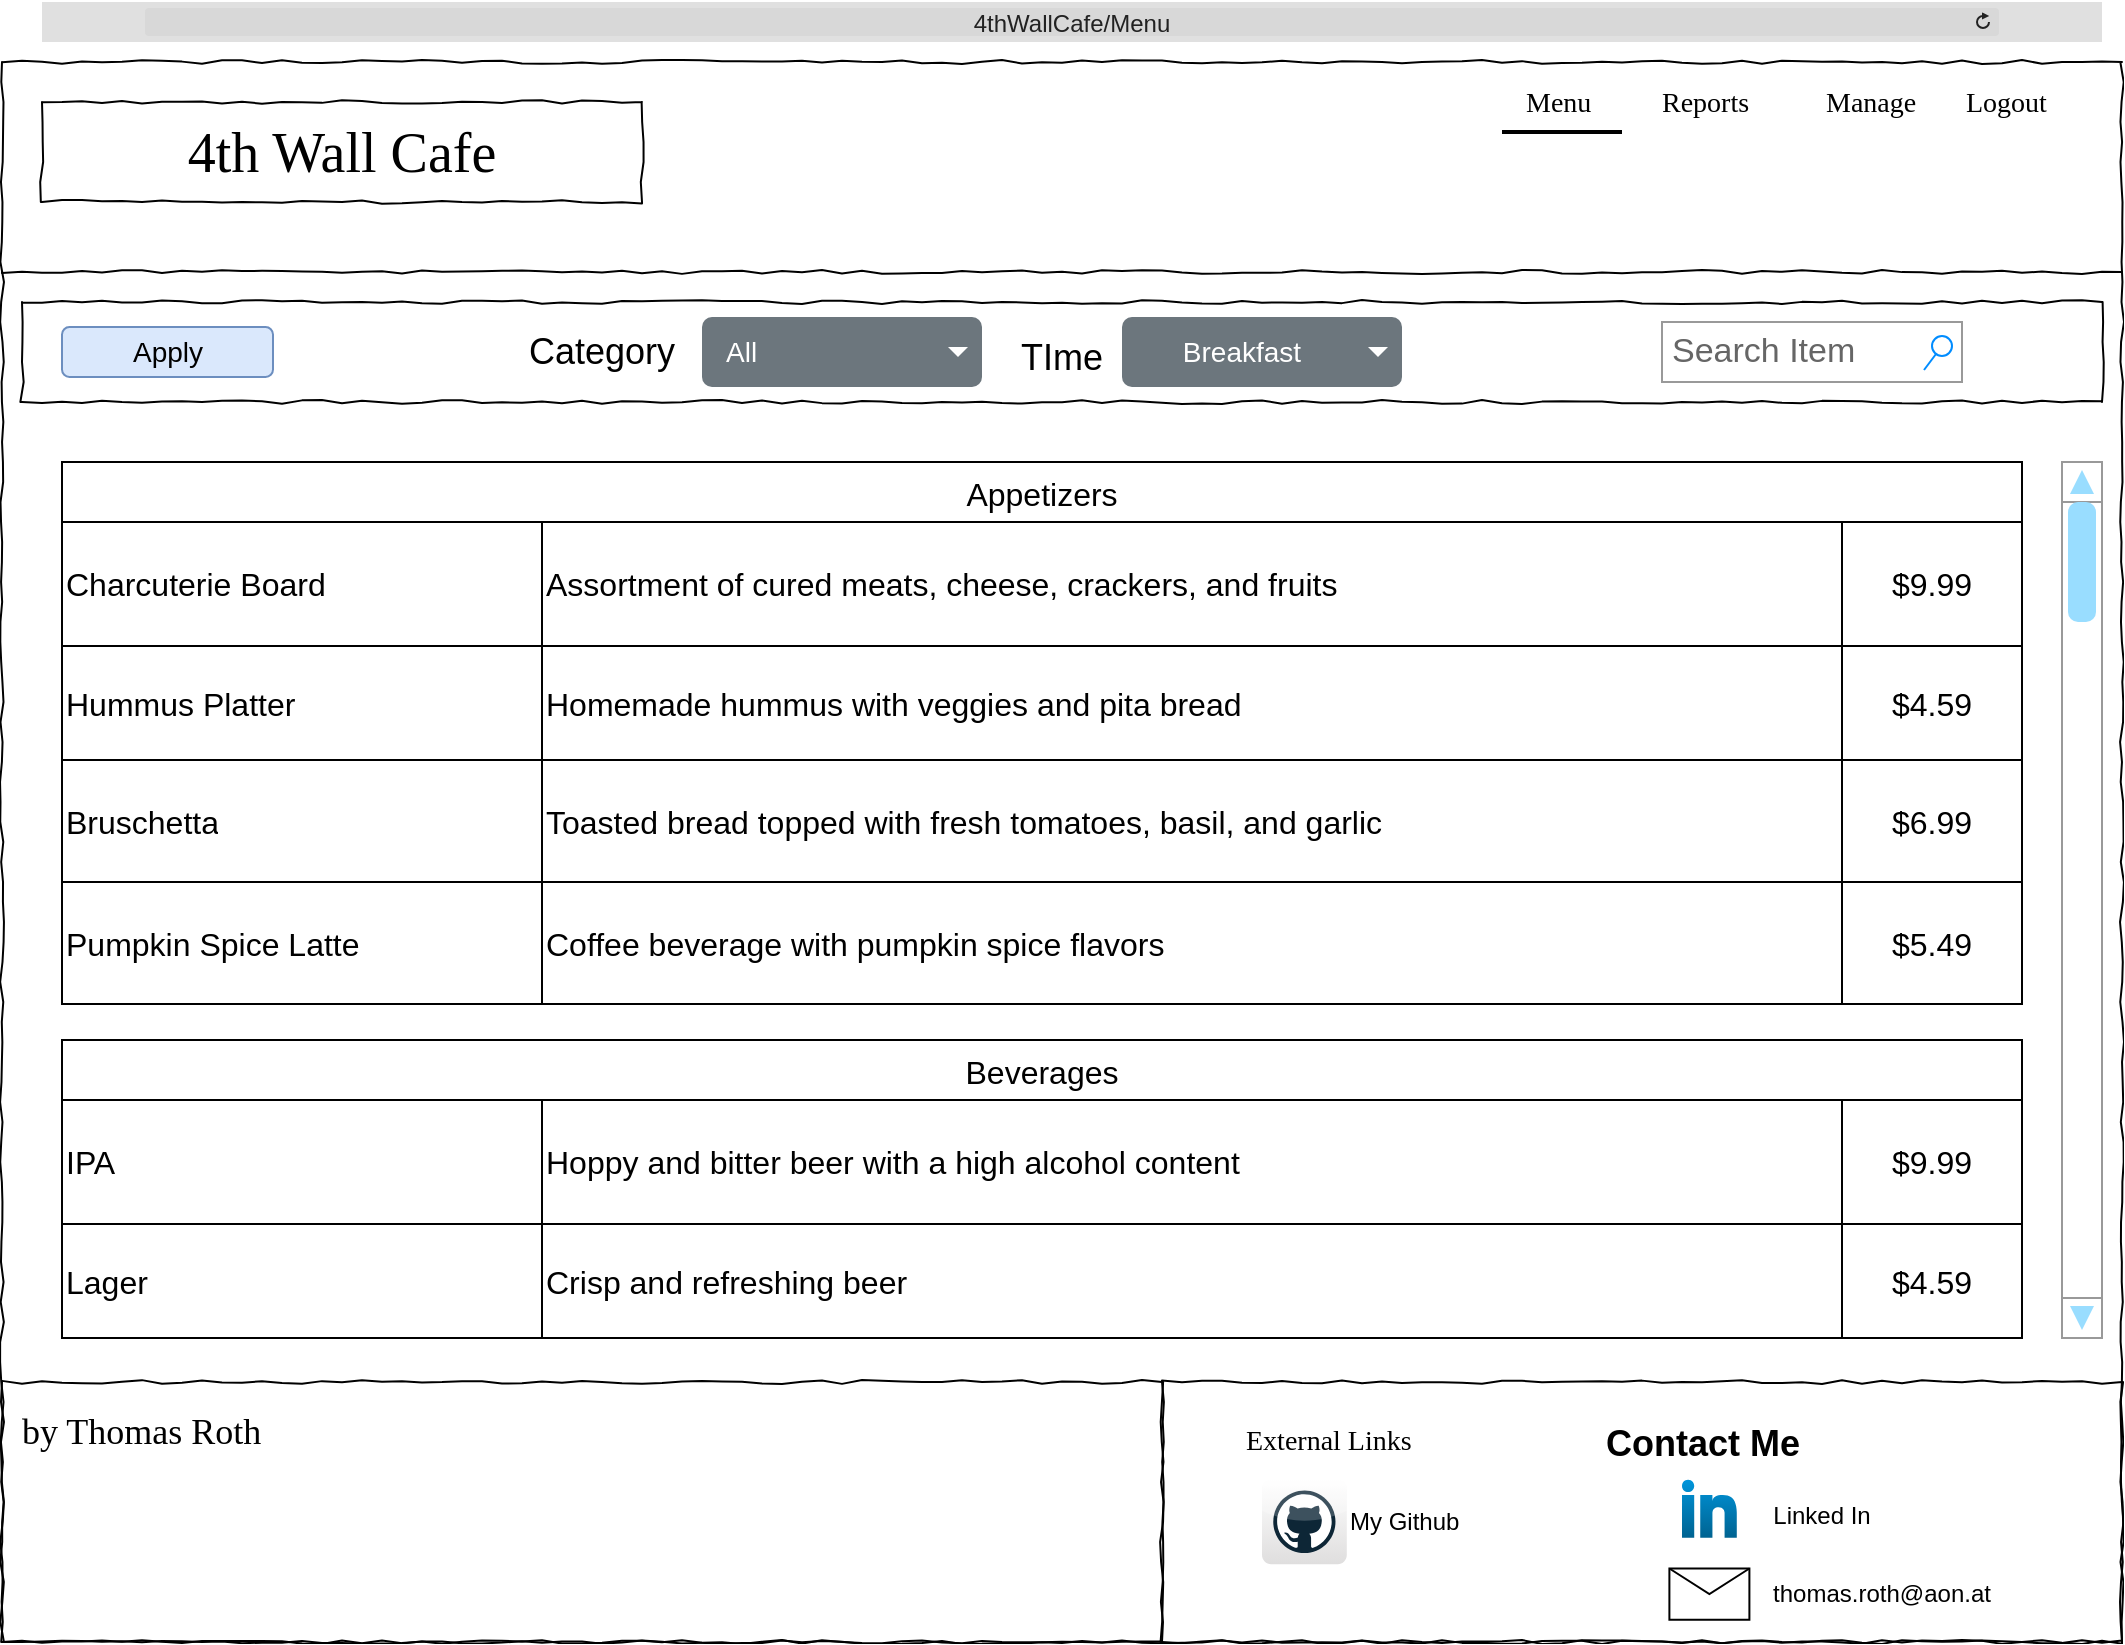 <mxfile version="25.0.1">
  <diagram name="Page-1" id="03018318-947c-dd8e-b7a3-06fadd420f32">
    <mxGraphModel dx="3354" dy="1258" grid="1" gridSize="10" guides="1" tooltips="1" connect="1" arrows="1" fold="1" page="1" pageScale="1" pageWidth="1100" pageHeight="850" background="none" math="0" shadow="0">
      <root>
        <mxCell id="0" />
        <mxCell id="1" parent="0" />
        <mxCell id="677b7b8949515195-1" value="" style="whiteSpace=wrap;html=1;rounded=0;shadow=0;labelBackgroundColor=none;strokeColor=#000000;strokeWidth=1;fillColor=none;fontFamily=Verdana;fontSize=12;fontColor=#000000;align=center;comic=1;" parent="1" vertex="1">
          <mxGeometry x="20" y="40" width="1060" height="790" as="geometry" />
        </mxCell>
        <mxCell id="677b7b8949515195-2" value="4th Wall Cafe" style="whiteSpace=wrap;html=1;rounded=0;shadow=0;labelBackgroundColor=none;strokeWidth=1;fontFamily=Verdana;fontSize=28;align=center;comic=1;" parent="1" vertex="1">
          <mxGeometry x="40" y="60" width="300" height="50" as="geometry" />
        </mxCell>
        <mxCell id="677b7b8949515195-4" value="Menu" style="text;html=1;points=[];align=left;verticalAlign=top;spacingTop=-4;fontSize=14;fontFamily=Verdana" parent="1" vertex="1">
          <mxGeometry x="780" y="50" width="60" height="20" as="geometry" />
        </mxCell>
        <mxCell id="677b7b8949515195-5" value="Reports" style="text;html=1;points=[];align=left;verticalAlign=top;spacingTop=-4;fontSize=14;fontFamily=Verdana" parent="1" vertex="1">
          <mxGeometry x="847.6" y="50" width="60" height="20" as="geometry" />
        </mxCell>
        <mxCell id="677b7b8949515195-6" value="Manage" style="text;html=1;points=[];align=left;verticalAlign=top;spacingTop=-4;fontSize=14;fontFamily=Verdana" parent="1" vertex="1">
          <mxGeometry x="930" y="50" width="60" height="20" as="geometry" />
        </mxCell>
        <mxCell id="677b7b8949515195-7" value="Logout" style="text;html=1;points=[];align=left;verticalAlign=top;spacingTop=-4;fontSize=14;fontFamily=Verdana" parent="1" vertex="1">
          <mxGeometry x="1000" y="50" width="60" height="20" as="geometry" />
        </mxCell>
        <mxCell id="677b7b8949515195-9" value="" style="line;strokeWidth=1;html=1;rounded=0;shadow=0;labelBackgroundColor=none;fillColor=none;fontFamily=Verdana;fontSize=14;fontColor=#000000;align=center;comic=1;" parent="1" vertex="1">
          <mxGeometry x="20" y="140" width="1060" height="10" as="geometry" />
        </mxCell>
        <mxCell id="677b7b8949515195-10" value="" style="whiteSpace=wrap;html=1;rounded=0;shadow=0;labelBackgroundColor=none;strokeWidth=1;fillColor=none;fontFamily=Verdana;fontSize=12;align=center;comic=1;" parent="1" vertex="1">
          <mxGeometry x="30" y="160" width="1040" height="50" as="geometry" />
        </mxCell>
        <mxCell id="677b7b8949515195-15" value="&lt;div style=&quot;&quot;&gt;&lt;font style=&quot;font-size: 18px;&quot;&gt;by Thomas Roth&lt;/font&gt;&lt;/div&gt;" style="whiteSpace=wrap;html=1;rounded=0;shadow=0;labelBackgroundColor=none;strokeWidth=1;fillColor=none;fontFamily=Verdana;fontSize=12;align=left;verticalAlign=top;spacing=10;comic=1;" parent="1" vertex="1">
          <mxGeometry x="20" y="700" width="580" height="130" as="geometry" />
        </mxCell>
        <mxCell id="677b7b8949515195-26" value="" style="whiteSpace=wrap;html=1;rounded=0;shadow=0;labelBackgroundColor=none;strokeWidth=1;fillColor=none;fontFamily=Verdana;fontSize=12;align=center;comic=1;" parent="1" vertex="1">
          <mxGeometry x="600" y="700" width="480" height="130" as="geometry" />
        </mxCell>
        <mxCell id="677b7b8949515195-42" value="External Links" style="text;html=1;points=[];align=left;verticalAlign=top;spacingTop=-4;fontSize=14;fontFamily=Verdana" parent="1" vertex="1">
          <mxGeometry x="640" y="718.68" width="170" height="20" as="geometry" />
        </mxCell>
        <mxCell id="xNktOV-b6tnxYs5pCYwV-3" value="All" style="html=1;shadow=0;dashed=0;shape=mxgraph.bootstrap.rrect;rSize=5;strokeColor=none;strokeWidth=1;fillColor=#6C767D;fontColor=#ffffff;whiteSpace=wrap;align=left;verticalAlign=middle;fontStyle=0;fontSize=14;spacingLeft=10;" parent="1" vertex="1">
          <mxGeometry x="370" y="167.5" width="140" height="35" as="geometry" />
        </mxCell>
        <mxCell id="xNktOV-b6tnxYs5pCYwV-4" value="" style="shape=triangle;direction=south;fillColor=#ffffff;strokeColor=none;perimeter=none;" parent="xNktOV-b6tnxYs5pCYwV-3" vertex="1">
          <mxGeometry x="1" y="0.5" width="10" height="5" relative="1" as="geometry">
            <mxPoint x="-17" y="-2.5" as="offset" />
          </mxGeometry>
        </mxCell>
        <mxCell id="xNktOV-b6tnxYs5pCYwV-14" value="Search Item" style="strokeWidth=1;shadow=0;dashed=0;align=center;html=1;shape=mxgraph.mockup.forms.searchBox;strokeColor=#999999;mainText=;strokeColor2=#008cff;fontColor=#666666;fontSize=17;align=left;spacingLeft=3;whiteSpace=wrap;" parent="1" vertex="1">
          <mxGeometry x="850.0" y="170" width="150" height="30" as="geometry" />
        </mxCell>
        <mxCell id="xNktOV-b6tnxYs5pCYwV-17" value="" style="dashed=0;outlineConnect=0;html=1;align=center;labelPosition=center;verticalLabelPosition=bottom;verticalAlign=top;shape=mxgraph.webicons.github;gradientColor=#DFDEDE" parent="1" vertex="1">
          <mxGeometry x="650" y="748.68" width="42.4" height="42.4" as="geometry" />
        </mxCell>
        <mxCell id="xNktOV-b6tnxYs5pCYwV-18" value="" style="dashed=0;outlineConnect=0;html=1;align=center;labelPosition=center;verticalLabelPosition=bottom;verticalAlign=top;shape=mxgraph.weblogos.linkedin;fillColor=#0095DB;gradientColor=#006391" parent="1" vertex="1">
          <mxGeometry x="860" y="748.91" width="27.4" height="28.93" as="geometry" />
        </mxCell>
        <mxCell id="xNktOV-b6tnxYs5pCYwV-19" value="My Github" style="text;html=1;align=left;verticalAlign=middle;whiteSpace=wrap;rounded=0;" parent="1" vertex="1">
          <mxGeometry x="692.4" y="754.88" width="60" height="30" as="geometry" />
        </mxCell>
        <mxCell id="xNktOV-b6tnxYs5pCYwV-20" value="&lt;font style=&quot;font-size: 18px;&quot;&gt;Contact Me&lt;/font&gt;" style="text;strokeColor=none;fillColor=none;html=1;fontSize=24;fontStyle=1;verticalAlign=middle;align=center;" parent="1" vertex="1">
          <mxGeometry x="820" y="708.91" width="100" height="40" as="geometry" />
        </mxCell>
        <mxCell id="xNktOV-b6tnxYs5pCYwV-22" value="" style="shape=message;html=1;html=1;outlineConnect=0;labelPosition=center;verticalLabelPosition=bottom;align=center;verticalAlign=top;" parent="1" vertex="1">
          <mxGeometry x="853.7" y="793.25" width="40" height="25.66" as="geometry" />
        </mxCell>
        <mxCell id="xNktOV-b6tnxYs5pCYwV-23" value="Linked In" style="text;html=1;align=center;verticalAlign=middle;whiteSpace=wrap;rounded=0;" parent="1" vertex="1">
          <mxGeometry x="900" y="752.17" width="60" height="30" as="geometry" />
        </mxCell>
        <mxCell id="xNktOV-b6tnxYs5pCYwV-24" value="thomas.roth@aon.at" style="text;html=1;align=center;verticalAlign=middle;whiteSpace=wrap;rounded=0;" parent="1" vertex="1">
          <mxGeometry x="930" y="791.08" width="60" height="30" as="geometry" />
        </mxCell>
        <mxCell id="xNktOV-b6tnxYs5pCYwV-25" value="Appetizers" style="shape=table;startSize=30;container=1;collapsible=0;childLayout=tableLayout;fontSize=16;" parent="1" vertex="1">
          <mxGeometry x="50" y="240" width="980" height="271" as="geometry" />
        </mxCell>
        <mxCell id="xNktOV-b6tnxYs5pCYwV-26" value="" style="shape=tableRow;horizontal=0;startSize=0;swimlaneHead=0;swimlaneBody=0;strokeColor=inherit;top=0;left=0;bottom=0;right=0;collapsible=0;dropTarget=0;fillColor=none;points=[[0,0.5],[1,0.5]];portConstraint=eastwest;fontSize=16;" parent="xNktOV-b6tnxYs5pCYwV-25" vertex="1">
          <mxGeometry y="30" width="980" height="62" as="geometry" />
        </mxCell>
        <mxCell id="xNktOV-b6tnxYs5pCYwV-27" value="Charcuterie Board" style="shape=partialRectangle;html=1;whiteSpace=wrap;connectable=0;strokeColor=inherit;overflow=hidden;fillColor=none;top=0;left=0;bottom=0;right=0;pointerEvents=1;fontSize=16;align=left;" parent="xNktOV-b6tnxYs5pCYwV-26" vertex="1">
          <mxGeometry width="240" height="62" as="geometry">
            <mxRectangle width="240" height="62" as="alternateBounds" />
          </mxGeometry>
        </mxCell>
        <mxCell id="xNktOV-b6tnxYs5pCYwV-28" value="Assortment of cured meats, cheese, crackers, and fruits" style="shape=partialRectangle;html=1;whiteSpace=wrap;connectable=0;strokeColor=inherit;overflow=hidden;fillColor=none;top=0;left=0;bottom=0;right=0;pointerEvents=1;fontSize=16;align=left;" parent="xNktOV-b6tnxYs5pCYwV-26" vertex="1">
          <mxGeometry x="240" width="650" height="62" as="geometry">
            <mxRectangle width="650" height="62" as="alternateBounds" />
          </mxGeometry>
        </mxCell>
        <mxCell id="xNktOV-b6tnxYs5pCYwV-29" value="$9.99" style="shape=partialRectangle;html=1;whiteSpace=wrap;connectable=0;strokeColor=inherit;overflow=hidden;fillColor=none;top=0;left=0;bottom=0;right=0;pointerEvents=1;fontSize=16;" parent="xNktOV-b6tnxYs5pCYwV-26" vertex="1">
          <mxGeometry x="890" width="90" height="62" as="geometry">
            <mxRectangle width="90" height="62" as="alternateBounds" />
          </mxGeometry>
        </mxCell>
        <mxCell id="xNktOV-b6tnxYs5pCYwV-30" value="" style="shape=tableRow;horizontal=0;startSize=0;swimlaneHead=0;swimlaneBody=0;strokeColor=inherit;top=0;left=0;bottom=0;right=0;collapsible=0;dropTarget=0;fillColor=none;points=[[0,0.5],[1,0.5]];portConstraint=eastwest;fontSize=16;" parent="xNktOV-b6tnxYs5pCYwV-25" vertex="1">
          <mxGeometry y="92" width="980" height="57" as="geometry" />
        </mxCell>
        <mxCell id="xNktOV-b6tnxYs5pCYwV-31" value="Hummus Platter" style="shape=partialRectangle;html=1;whiteSpace=wrap;connectable=0;strokeColor=inherit;overflow=hidden;fillColor=none;top=0;left=0;bottom=0;right=0;pointerEvents=1;fontSize=16;align=left;" parent="xNktOV-b6tnxYs5pCYwV-30" vertex="1">
          <mxGeometry width="240" height="57" as="geometry">
            <mxRectangle width="240" height="57" as="alternateBounds" />
          </mxGeometry>
        </mxCell>
        <mxCell id="xNktOV-b6tnxYs5pCYwV-32" value="Homemade hummus with veggies and pita bread" style="shape=partialRectangle;html=1;whiteSpace=wrap;connectable=0;strokeColor=inherit;overflow=hidden;fillColor=none;top=0;left=0;bottom=0;right=0;pointerEvents=1;fontSize=16;align=left;" parent="xNktOV-b6tnxYs5pCYwV-30" vertex="1">
          <mxGeometry x="240" width="650" height="57" as="geometry">
            <mxRectangle width="650" height="57" as="alternateBounds" />
          </mxGeometry>
        </mxCell>
        <mxCell id="xNktOV-b6tnxYs5pCYwV-33" value="$4.59" style="shape=partialRectangle;html=1;whiteSpace=wrap;connectable=0;strokeColor=inherit;overflow=hidden;fillColor=none;top=0;left=0;bottom=0;right=0;pointerEvents=1;fontSize=16;" parent="xNktOV-b6tnxYs5pCYwV-30" vertex="1">
          <mxGeometry x="890" width="90" height="57" as="geometry">
            <mxRectangle width="90" height="57" as="alternateBounds" />
          </mxGeometry>
        </mxCell>
        <mxCell id="xNktOV-b6tnxYs5pCYwV-34" value="" style="shape=tableRow;horizontal=0;startSize=0;swimlaneHead=0;swimlaneBody=0;strokeColor=inherit;top=0;left=0;bottom=0;right=0;collapsible=0;dropTarget=0;fillColor=none;points=[[0,0.5],[1,0.5]];portConstraint=eastwest;fontSize=16;" parent="xNktOV-b6tnxYs5pCYwV-25" vertex="1">
          <mxGeometry y="149" width="980" height="61" as="geometry" />
        </mxCell>
        <mxCell id="xNktOV-b6tnxYs5pCYwV-35" value="Bruschetta" style="shape=partialRectangle;html=1;whiteSpace=wrap;connectable=0;strokeColor=inherit;overflow=hidden;fillColor=none;top=0;left=0;bottom=0;right=0;pointerEvents=1;fontSize=16;align=left;" parent="xNktOV-b6tnxYs5pCYwV-34" vertex="1">
          <mxGeometry width="240" height="61" as="geometry">
            <mxRectangle width="240" height="61" as="alternateBounds" />
          </mxGeometry>
        </mxCell>
        <mxCell id="xNktOV-b6tnxYs5pCYwV-36" value="Toasted bread topped with fresh tomatoes, basil, and garlic" style="shape=partialRectangle;html=1;whiteSpace=wrap;connectable=0;strokeColor=inherit;overflow=hidden;fillColor=none;top=0;left=0;bottom=0;right=0;pointerEvents=1;fontSize=16;align=left;" parent="xNktOV-b6tnxYs5pCYwV-34" vertex="1">
          <mxGeometry x="240" width="650" height="61" as="geometry">
            <mxRectangle width="650" height="61" as="alternateBounds" />
          </mxGeometry>
        </mxCell>
        <mxCell id="xNktOV-b6tnxYs5pCYwV-37" value="$6.99" style="shape=partialRectangle;html=1;whiteSpace=wrap;connectable=0;strokeColor=inherit;overflow=hidden;fillColor=none;top=0;left=0;bottom=0;right=0;pointerEvents=1;fontSize=16;" parent="xNktOV-b6tnxYs5pCYwV-34" vertex="1">
          <mxGeometry x="890" width="90" height="61" as="geometry">
            <mxRectangle width="90" height="61" as="alternateBounds" />
          </mxGeometry>
        </mxCell>
        <mxCell id="xNktOV-b6tnxYs5pCYwV-58" style="shape=tableRow;horizontal=0;startSize=0;swimlaneHead=0;swimlaneBody=0;strokeColor=inherit;top=0;left=0;bottom=0;right=0;collapsible=0;dropTarget=0;fillColor=none;points=[[0,0.5],[1,0.5]];portConstraint=eastwest;fontSize=16;" parent="xNktOV-b6tnxYs5pCYwV-25" vertex="1">
          <mxGeometry y="210" width="980" height="61" as="geometry" />
        </mxCell>
        <mxCell id="xNktOV-b6tnxYs5pCYwV-59" value="Pumpkin Spice Latte" style="shape=partialRectangle;html=1;whiteSpace=wrap;connectable=0;strokeColor=inherit;overflow=hidden;fillColor=none;top=0;left=0;bottom=0;right=0;pointerEvents=1;fontSize=16;align=left;" parent="xNktOV-b6tnxYs5pCYwV-58" vertex="1">
          <mxGeometry width="240" height="61" as="geometry">
            <mxRectangle width="240" height="61" as="alternateBounds" />
          </mxGeometry>
        </mxCell>
        <mxCell id="xNktOV-b6tnxYs5pCYwV-60" value="Coffee beverage with pumpkin spice flavors" style="shape=partialRectangle;html=1;whiteSpace=wrap;connectable=0;strokeColor=inherit;overflow=hidden;fillColor=none;top=0;left=0;bottom=0;right=0;pointerEvents=1;fontSize=16;align=left;" parent="xNktOV-b6tnxYs5pCYwV-58" vertex="1">
          <mxGeometry x="240" width="650" height="61" as="geometry">
            <mxRectangle width="650" height="61" as="alternateBounds" />
          </mxGeometry>
        </mxCell>
        <mxCell id="xNktOV-b6tnxYs5pCYwV-61" value="$5.49" style="shape=partialRectangle;html=1;whiteSpace=wrap;connectable=0;strokeColor=inherit;overflow=hidden;fillColor=none;top=0;left=0;bottom=0;right=0;pointerEvents=1;fontSize=16;" parent="xNktOV-b6tnxYs5pCYwV-58" vertex="1">
          <mxGeometry x="890" width="90" height="61" as="geometry">
            <mxRectangle width="90" height="61" as="alternateBounds" />
          </mxGeometry>
        </mxCell>
        <mxCell id="xNktOV-b6tnxYs5pCYwV-53" value="Breakfast" style="html=1;shadow=0;dashed=0;shape=mxgraph.bootstrap.rrect;rSize=5;strokeColor=none;strokeWidth=1;fillColor=#6C767D;fontColor=#ffffff;whiteSpace=wrap;align=center;verticalAlign=middle;fontStyle=0;fontSize=14;spacingRight=20;" parent="1" vertex="1">
          <mxGeometry x="580" y="167.5" width="140" height="35" as="geometry" />
        </mxCell>
        <mxCell id="xNktOV-b6tnxYs5pCYwV-54" value="" style="shape=triangle;direction=south;fillColor=#ffffff;strokeColor=none;perimeter=none;" parent="xNktOV-b6tnxYs5pCYwV-53" vertex="1">
          <mxGeometry x="1" y="0.5" width="10" height="5" relative="1" as="geometry">
            <mxPoint x="-17" y="-2.5" as="offset" />
          </mxGeometry>
        </mxCell>
        <UserObject label="&lt;span style=&quot;font-size: 18px;&quot;&gt;TIme&lt;/span&gt;" placeholders="1" name="Variable" id="xNktOV-b6tnxYs5pCYwV-56">
          <mxCell style="text;html=1;strokeColor=none;fillColor=none;align=center;verticalAlign=middle;whiteSpace=wrap;overflow=hidden;" parent="1" vertex="1">
            <mxGeometry x="510" y="175" width="80" height="20" as="geometry" />
          </mxCell>
        </UserObject>
        <mxCell id="xNktOV-b6tnxYs5pCYwV-57" value="&lt;font style=&quot;font-size: 18px;&quot;&gt;Category&lt;/font&gt;" style="text;html=1;align=center;verticalAlign=middle;whiteSpace=wrap;rounded=0;" parent="1" vertex="1">
          <mxGeometry x="290" y="170" width="60" height="30" as="geometry" />
        </mxCell>
        <mxCell id="xNktOV-b6tnxYs5pCYwV-62" value="Beverages" style="shape=table;startSize=30;container=1;collapsible=0;childLayout=tableLayout;strokeColor=default;fontSize=16;" parent="1" vertex="1">
          <mxGeometry x="50" y="529" width="980" height="149" as="geometry" />
        </mxCell>
        <mxCell id="xNktOV-b6tnxYs5pCYwV-63" value="" style="shape=tableRow;horizontal=0;startSize=0;swimlaneHead=0;swimlaneBody=0;strokeColor=inherit;top=0;left=0;bottom=0;right=0;collapsible=0;dropTarget=0;fillColor=none;points=[[0,0.5],[1,0.5]];portConstraint=eastwest;fontSize=16;" parent="xNktOV-b6tnxYs5pCYwV-62" vertex="1">
          <mxGeometry y="30" width="980" height="62" as="geometry" />
        </mxCell>
        <mxCell id="xNktOV-b6tnxYs5pCYwV-64" value="IPA" style="shape=partialRectangle;html=1;whiteSpace=wrap;connectable=0;strokeColor=inherit;overflow=hidden;fillColor=none;top=0;left=0;bottom=0;right=0;pointerEvents=1;fontSize=16;align=left;" parent="xNktOV-b6tnxYs5pCYwV-63" vertex="1">
          <mxGeometry width="240" height="62" as="geometry">
            <mxRectangle width="240" height="62" as="alternateBounds" />
          </mxGeometry>
        </mxCell>
        <mxCell id="xNktOV-b6tnxYs5pCYwV-65" value="Hoppy and bitter beer with a high alcohol content" style="shape=partialRectangle;html=1;whiteSpace=wrap;connectable=0;strokeColor=inherit;overflow=hidden;fillColor=none;top=0;left=0;bottom=0;right=0;pointerEvents=1;fontSize=16;align=left;" parent="xNktOV-b6tnxYs5pCYwV-63" vertex="1">
          <mxGeometry x="240" width="650" height="62" as="geometry">
            <mxRectangle width="650" height="62" as="alternateBounds" />
          </mxGeometry>
        </mxCell>
        <mxCell id="xNktOV-b6tnxYs5pCYwV-66" value="$9.99" style="shape=partialRectangle;html=1;whiteSpace=wrap;connectable=0;strokeColor=inherit;overflow=hidden;fillColor=none;top=0;left=0;bottom=0;right=0;pointerEvents=1;fontSize=16;" parent="xNktOV-b6tnxYs5pCYwV-63" vertex="1">
          <mxGeometry x="890" width="90" height="62" as="geometry">
            <mxRectangle width="90" height="62" as="alternateBounds" />
          </mxGeometry>
        </mxCell>
        <mxCell id="xNktOV-b6tnxYs5pCYwV-67" value="" style="shape=tableRow;horizontal=0;startSize=0;swimlaneHead=0;swimlaneBody=0;strokeColor=inherit;top=0;left=0;bottom=0;right=0;collapsible=0;dropTarget=0;fillColor=none;points=[[0,0.5],[1,0.5]];portConstraint=eastwest;fontSize=16;" parent="xNktOV-b6tnxYs5pCYwV-62" vertex="1">
          <mxGeometry y="92" width="980" height="57" as="geometry" />
        </mxCell>
        <mxCell id="xNktOV-b6tnxYs5pCYwV-68" value="Lager" style="shape=partialRectangle;html=1;whiteSpace=wrap;connectable=0;strokeColor=inherit;overflow=hidden;fillColor=none;top=0;left=0;bottom=0;right=0;pointerEvents=1;fontSize=16;align=left;" parent="xNktOV-b6tnxYs5pCYwV-67" vertex="1">
          <mxGeometry width="240" height="57" as="geometry">
            <mxRectangle width="240" height="57" as="alternateBounds" />
          </mxGeometry>
        </mxCell>
        <mxCell id="xNktOV-b6tnxYs5pCYwV-69" value="Crisp and refreshing beer" style="shape=partialRectangle;html=1;whiteSpace=wrap;connectable=0;strokeColor=inherit;overflow=hidden;fillColor=none;top=0;left=0;bottom=0;right=0;pointerEvents=1;fontSize=16;align=left;" parent="xNktOV-b6tnxYs5pCYwV-67" vertex="1">
          <mxGeometry x="240" width="650" height="57" as="geometry">
            <mxRectangle width="650" height="57" as="alternateBounds" />
          </mxGeometry>
        </mxCell>
        <mxCell id="xNktOV-b6tnxYs5pCYwV-70" value="$4.59" style="shape=partialRectangle;html=1;whiteSpace=wrap;connectable=0;strokeColor=inherit;overflow=hidden;fillColor=none;top=0;left=0;bottom=0;right=0;pointerEvents=1;fontSize=16;" parent="xNktOV-b6tnxYs5pCYwV-67" vertex="1">
          <mxGeometry x="890" width="90" height="57" as="geometry">
            <mxRectangle width="90" height="57" as="alternateBounds" />
          </mxGeometry>
        </mxCell>
        <mxCell id="z-67hpvK6l74vBA2kNS7-2" value="" style="line;strokeWidth=2;html=1;" parent="1" vertex="1">
          <mxGeometry x="770" y="70" width="60" height="10" as="geometry" />
        </mxCell>
        <mxCell id="z-67hpvK6l74vBA2kNS7-3" value="&lt;span style=&quot;font-size: 12px;&quot;&gt;4thWallCafe/Menu&lt;/span&gt;" style="html=1;strokeWidth=1;shadow=0;dashed=0;shape=mxgraph.ios7ui.url;fillColor=#e0e0e0;strokeColor=#c0c0c0;buttonText=;strokeColor2=#222222;fontColor=#222222;fontSize=8;spacingTop=2;align=center;whiteSpace=wrap;" parent="1" vertex="1">
          <mxGeometry x="40" y="10" width="1030" height="20" as="geometry" />
        </mxCell>
        <mxCell id="z-67hpvK6l74vBA2kNS7-4" value="" style="verticalLabelPosition=bottom;shadow=0;dashed=0;align=center;html=1;verticalAlign=top;strokeWidth=1;shape=mxgraph.mockup.navigation.scrollBar;strokeColor=#999999;barPos=100;fillColor2=#99ddff;strokeColor2=none;direction=north;" parent="1" vertex="1">
          <mxGeometry x="1050" y="240" width="20" height="438" as="geometry" />
        </mxCell>
        <mxCell id="tzvYmVe9RDgNInTCjnj7-2" value="&lt;span style=&quot;font-size: 14px;&quot;&gt;Apply&lt;/span&gt;" style="rounded=1;html=1;shadow=0;dashed=0;whiteSpace=wrap;fontSize=10;fillColor=#dae8fc;align=center;strokeColor=#6c8ebf;" vertex="1" parent="1">
          <mxGeometry x="50" y="172.5" width="105.5" height="25" as="geometry" />
        </mxCell>
      </root>
    </mxGraphModel>
  </diagram>
</mxfile>
